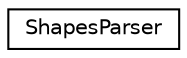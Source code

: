 digraph "Graphical Class Hierarchy"
{
 // LATEX_PDF_SIZE
  edge [fontname="Helvetica",fontsize="10",labelfontname="Helvetica",labelfontsize="10"];
  node [fontname="Helvetica",fontsize="10",shape=record];
  rankdir="LR";
  Node0 [label="ShapesParser",height=0.2,width=0.4,color="black", fillcolor="white", style="filled",URL="$class_shapes_parser.html",tooltip=" "];
}
